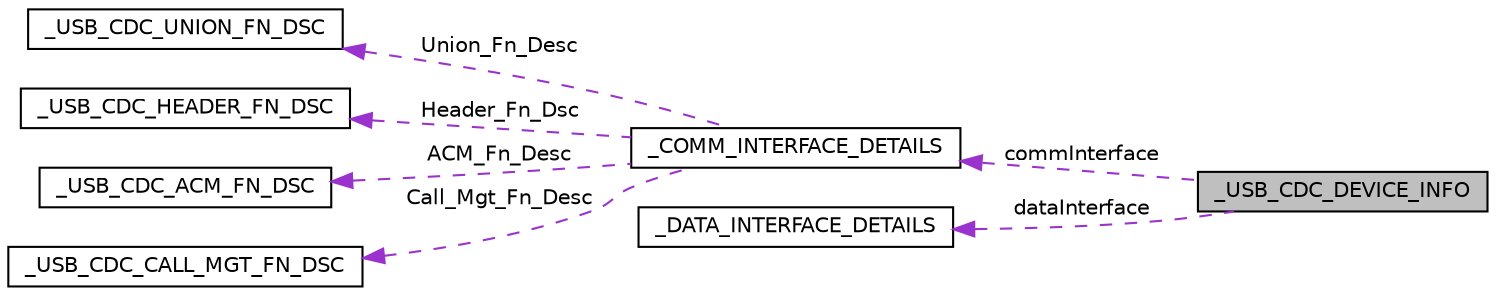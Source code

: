 digraph "_USB_CDC_DEVICE_INFO"
{
  edge [fontname="Helvetica",fontsize="10",labelfontname="Helvetica",labelfontsize="10"];
  node [fontname="Helvetica",fontsize="10",shape=record];
  rankdir="LR";
  Node1 [label="_USB_CDC_DEVICE_INFO",height=0.2,width=0.4,color="black", fillcolor="grey75", style="filled", fontcolor="black"];
  Node2 -> Node1 [dir="back",color="darkorchid3",fontsize="10",style="dashed",label=" commInterface" ,fontname="Helvetica"];
  Node2 [label="_COMM_INTERFACE_DETAILS",height=0.2,width=0.4,color="black", fillcolor="white", style="filled",URL="$struct___c_o_m_m___i_n_t_e_r_f_a_c_e___d_e_t_a_i_l_s.html"];
  Node3 -> Node2 [dir="back",color="darkorchid3",fontsize="10",style="dashed",label=" Union_Fn_Desc" ,fontname="Helvetica"];
  Node3 [label="_USB_CDC_UNION_FN_DSC",height=0.2,width=0.4,color="black", fillcolor="white", style="filled",URL="$struct___u_s_b___c_d_c___u_n_i_o_n___f_n___d_s_c.html"];
  Node4 -> Node2 [dir="back",color="darkorchid3",fontsize="10",style="dashed",label=" Header_Fn_Dsc" ,fontname="Helvetica"];
  Node4 [label="_USB_CDC_HEADER_FN_DSC",height=0.2,width=0.4,color="black", fillcolor="white", style="filled",URL="$struct___u_s_b___c_d_c___h_e_a_d_e_r___f_n___d_s_c.html"];
  Node5 -> Node2 [dir="back",color="darkorchid3",fontsize="10",style="dashed",label=" ACM_Fn_Desc" ,fontname="Helvetica"];
  Node5 [label="_USB_CDC_ACM_FN_DSC",height=0.2,width=0.4,color="black", fillcolor="white", style="filled",URL="$struct___u_s_b___c_d_c___a_c_m___f_n___d_s_c.html"];
  Node6 -> Node2 [dir="back",color="darkorchid3",fontsize="10",style="dashed",label=" Call_Mgt_Fn_Desc" ,fontname="Helvetica"];
  Node6 [label="_USB_CDC_CALL_MGT_FN_DSC",height=0.2,width=0.4,color="black", fillcolor="white", style="filled",URL="$struct___u_s_b___c_d_c___c_a_l_l___m_g_t___f_n___d_s_c.html"];
  Node7 -> Node1 [dir="back",color="darkorchid3",fontsize="10",style="dashed",label=" dataInterface" ,fontname="Helvetica"];
  Node7 [label="_DATA_INTERFACE_DETAILS",height=0.2,width=0.4,color="black", fillcolor="white", style="filled",URL="$struct___d_a_t_a___i_n_t_e_r_f_a_c_e___d_e_t_a_i_l_s.html"];
}
